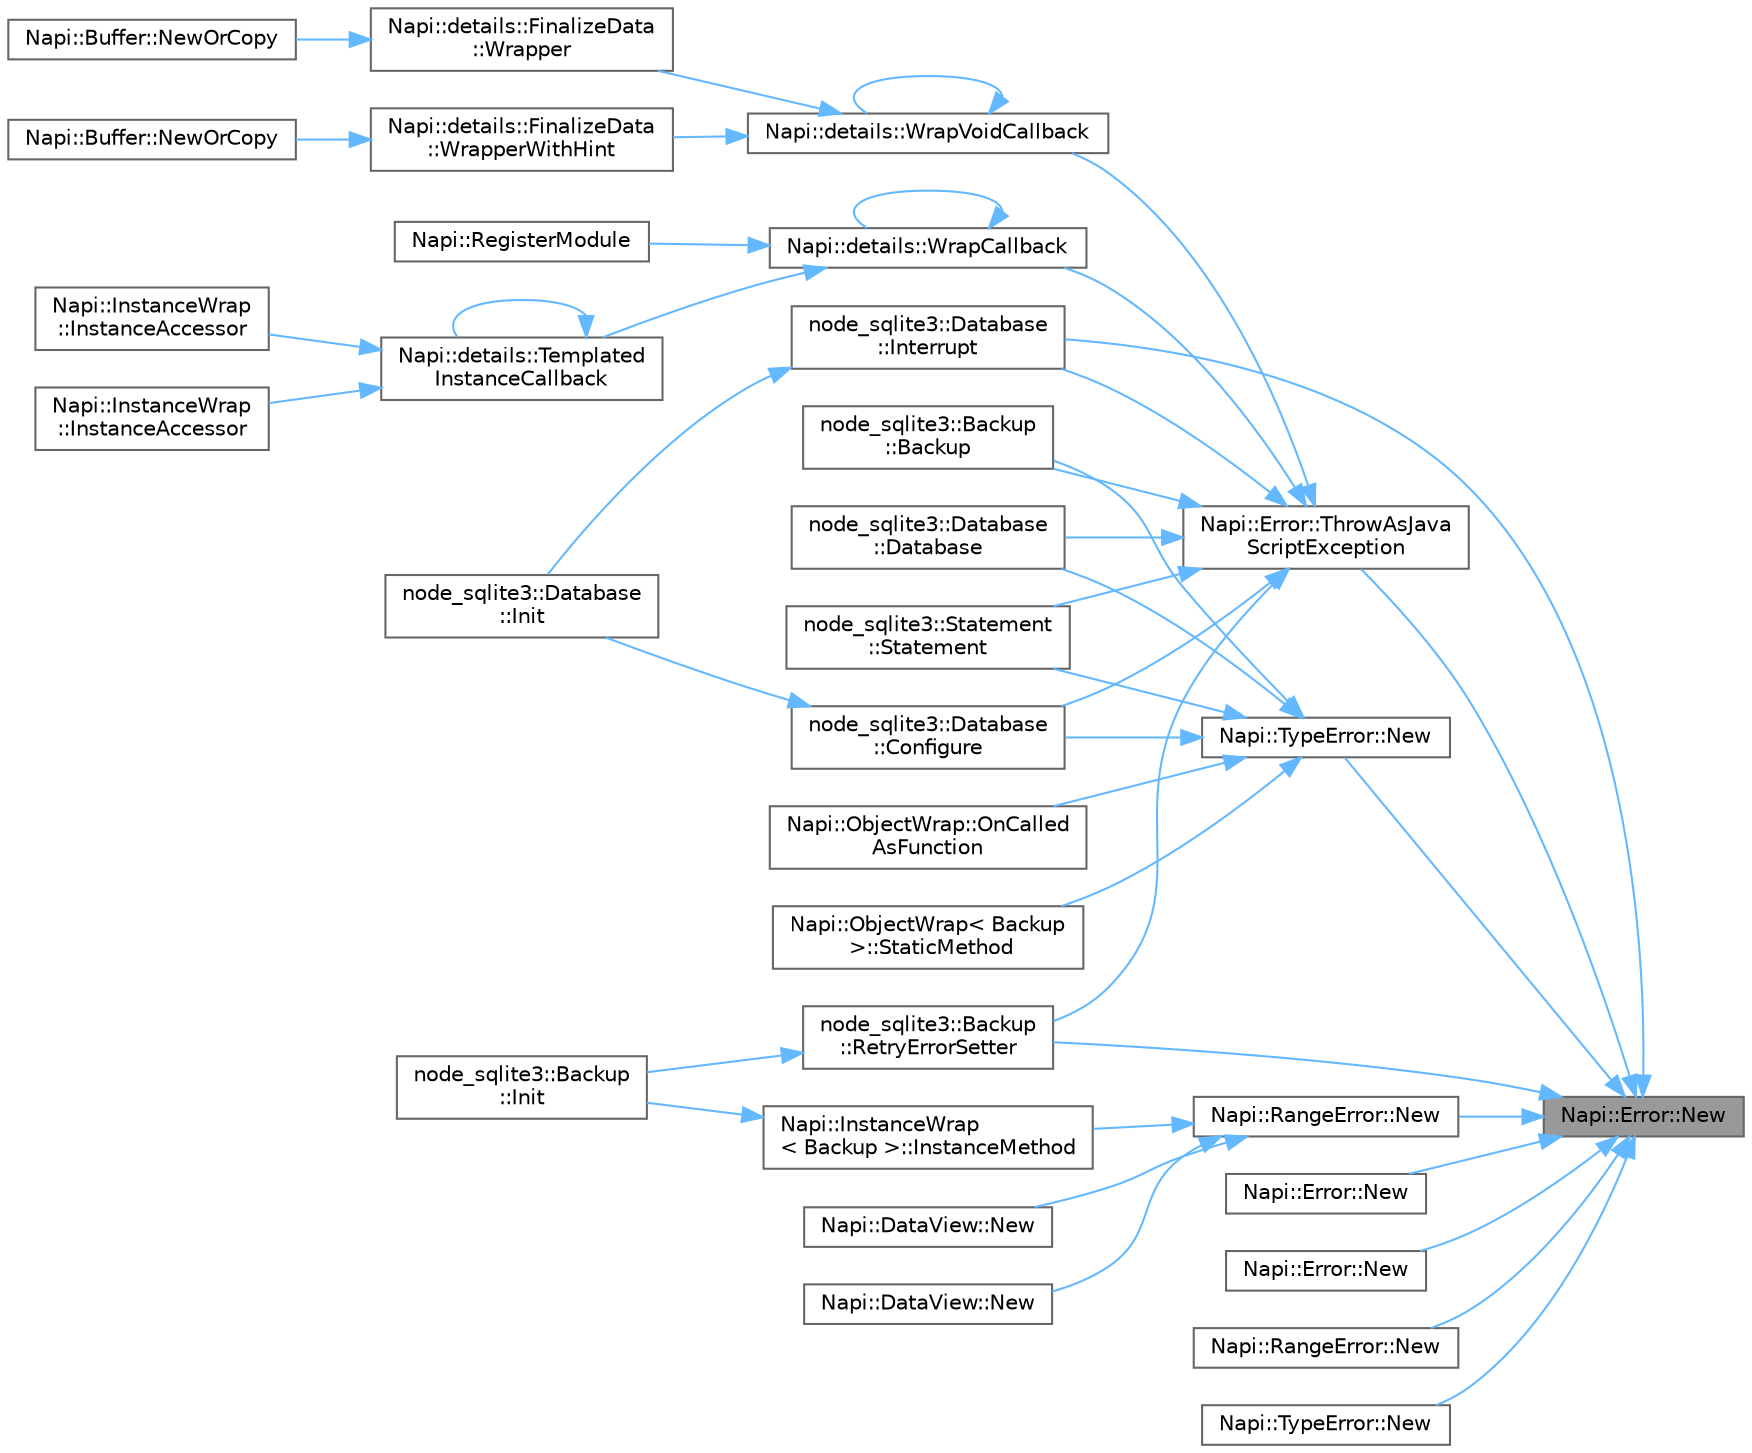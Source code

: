 digraph "Napi::Error::New"
{
 // LATEX_PDF_SIZE
  bgcolor="transparent";
  edge [fontname=Helvetica,fontsize=10,labelfontname=Helvetica,labelfontsize=10];
  node [fontname=Helvetica,fontsize=10,shape=box,height=0.2,width=0.4];
  rankdir="RL";
  Node1 [id="Node000001",label="Napi::Error::New",height=0.2,width=0.4,color="gray40", fillcolor="grey60", style="filled", fontcolor="black",tooltip=" "];
  Node1 -> Node2 [id="edge42_Node000001_Node000002",dir="back",color="steelblue1",style="solid",tooltip=" "];
  Node2 [id="Node000002",label="node_sqlite3::Database\l::Interrupt",height=0.2,width=0.4,color="grey40", fillcolor="white", style="filled",URL="$classnode__sqlite3_1_1_database.html#a3e034b41857b837fe55ba2b8757e4ad8",tooltip=" "];
  Node2 -> Node3 [id="edge43_Node000002_Node000003",dir="back",color="steelblue1",style="solid",tooltip=" "];
  Node3 [id="Node000003",label="node_sqlite3::Database\l::Init",height=0.2,width=0.4,color="grey40", fillcolor="white", style="filled",URL="$classnode__sqlite3_1_1_database.html#a74347e00418fa1cfcb9e18c694c7a612",tooltip=" "];
  Node1 -> Node4 [id="edge44_Node000001_Node000004",dir="back",color="steelblue1",style="solid",tooltip=" "];
  Node4 [id="Node000004",label="Napi::Error::New",height=0.2,width=0.4,color="grey40", fillcolor="white", style="filled",URL="$class_napi_1_1_error.html#a97f33d9530097e7ec4de83917acba24c",tooltip=" "];
  Node1 -> Node5 [id="edge45_Node000001_Node000005",dir="back",color="steelblue1",style="solid",tooltip=" "];
  Node5 [id="Node000005",label="Napi::Error::New",height=0.2,width=0.4,color="grey40", fillcolor="white", style="filled",URL="$class_napi_1_1_error.html#ae13e4bc27413ecd12dcfb6603f16cfa2",tooltip=" "];
  Node1 -> Node6 [id="edge46_Node000001_Node000006",dir="back",color="steelblue1",style="solid",tooltip=" "];
  Node6 [id="Node000006",label="Napi::RangeError::New",height=0.2,width=0.4,color="grey40", fillcolor="white", style="filled",URL="$class_napi_1_1_range_error.html#a63bc7fbf21b34af130ac923118a123a7",tooltip=" "];
  Node6 -> Node7 [id="edge47_Node000006_Node000007",dir="back",color="steelblue1",style="solid",tooltip=" "];
  Node7 [id="Node000007",label="Napi::InstanceWrap\l\< Backup \>::InstanceMethod",height=0.2,width=0.4,color="grey40", fillcolor="white", style="filled",URL="$class_napi_1_1_instance_wrap.html#afc90b95e3e63c0130a424b1e4a0f7899",tooltip=" "];
  Node7 -> Node8 [id="edge48_Node000007_Node000008",dir="back",color="steelblue1",style="solid",tooltip=" "];
  Node8 [id="Node000008",label="node_sqlite3::Backup\l::Init",height=0.2,width=0.4,color="grey40", fillcolor="white", style="filled",URL="$classnode__sqlite3_1_1_backup.html#ae511b656411586039109b41428e3b4f1",tooltip=" "];
  Node6 -> Node9 [id="edge49_Node000006_Node000009",dir="back",color="steelblue1",style="solid",tooltip=" "];
  Node9 [id="Node000009",label="Napi::DataView::New",height=0.2,width=0.4,color="grey40", fillcolor="white", style="filled",URL="$class_napi_1_1_data_view.html#a0f5c45233562befdc5e9064d922b89c1",tooltip=" "];
  Node6 -> Node10 [id="edge50_Node000006_Node000010",dir="back",color="steelblue1",style="solid",tooltip=" "];
  Node10 [id="Node000010",label="Napi::DataView::New",height=0.2,width=0.4,color="grey40", fillcolor="white", style="filled",URL="$class_napi_1_1_data_view.html#a75aca6a99e5d79a23a3dfbcfc3c29af1",tooltip=" "];
  Node1 -> Node11 [id="edge51_Node000001_Node000011",dir="back",color="steelblue1",style="solid",tooltip=" "];
  Node11 [id="Node000011",label="Napi::RangeError::New",height=0.2,width=0.4,color="grey40", fillcolor="white", style="filled",URL="$class_napi_1_1_range_error.html#aff4fac29d05b5587f9e41f4c7d9c7a3a",tooltip=" "];
  Node1 -> Node12 [id="edge52_Node000001_Node000012",dir="back",color="steelblue1",style="solid",tooltip=" "];
  Node12 [id="Node000012",label="Napi::TypeError::New",height=0.2,width=0.4,color="grey40", fillcolor="white", style="filled",URL="$class_napi_1_1_type_error.html#a61771d5e0220d480f810097af673da92",tooltip=" "];
  Node12 -> Node13 [id="edge53_Node000012_Node000013",dir="back",color="steelblue1",style="solid",tooltip=" "];
  Node13 [id="Node000013",label="node_sqlite3::Backup\l::Backup",height=0.2,width=0.4,color="grey40", fillcolor="white", style="filled",URL="$classnode__sqlite3_1_1_backup.html#a2f7c7f434b24b3f36f1f6aa9b3ef1fbc",tooltip=" "];
  Node12 -> Node14 [id="edge54_Node000012_Node000014",dir="back",color="steelblue1",style="solid",tooltip=" "];
  Node14 [id="Node000014",label="node_sqlite3::Database\l::Configure",height=0.2,width=0.4,color="grey40", fillcolor="white", style="filled",URL="$classnode__sqlite3_1_1_database.html#a372193fc006b0ee71755c20d67e456fb",tooltip=" "];
  Node14 -> Node3 [id="edge55_Node000014_Node000003",dir="back",color="steelblue1",style="solid",tooltip=" "];
  Node12 -> Node15 [id="edge56_Node000012_Node000015",dir="back",color="steelblue1",style="solid",tooltip=" "];
  Node15 [id="Node000015",label="node_sqlite3::Database\l::Database",height=0.2,width=0.4,color="grey40", fillcolor="white", style="filled",URL="$classnode__sqlite3_1_1_database.html#a33295029bca0f77a5c17ea4ce7b009f2",tooltip=" "];
  Node12 -> Node16 [id="edge57_Node000012_Node000016",dir="back",color="steelblue1",style="solid",tooltip=" "];
  Node16 [id="Node000016",label="Napi::ObjectWrap::OnCalled\lAsFunction",height=0.2,width=0.4,color="grey40", fillcolor="white", style="filled",URL="$class_napi_1_1_object_wrap.html#a08581d4e6b4614790b4bc751f894ad50",tooltip=" "];
  Node12 -> Node17 [id="edge58_Node000012_Node000017",dir="back",color="steelblue1",style="solid",tooltip=" "];
  Node17 [id="Node000017",label="node_sqlite3::Statement\l::Statement",height=0.2,width=0.4,color="grey40", fillcolor="white", style="filled",URL="$classnode__sqlite3_1_1_statement.html#a44a25df6ae24c70d0a13279687113666",tooltip=" "];
  Node12 -> Node18 [id="edge59_Node000012_Node000018",dir="back",color="steelblue1",style="solid",tooltip=" "];
  Node18 [id="Node000018",label="Napi::ObjectWrap\< Backup\l \>::StaticMethod",height=0.2,width=0.4,color="grey40", fillcolor="white", style="filled",URL="$class_napi_1_1_object_wrap.html#a42c4a362993960effd4ce7da0b3d5578",tooltip=" "];
  Node1 -> Node19 [id="edge60_Node000001_Node000019",dir="back",color="steelblue1",style="solid",tooltip=" "];
  Node19 [id="Node000019",label="Napi::TypeError::New",height=0.2,width=0.4,color="grey40", fillcolor="white", style="filled",URL="$class_napi_1_1_type_error.html#af77258fa22e791b0a3ad86d200dab81c",tooltip=" "];
  Node1 -> Node20 [id="edge61_Node000001_Node000020",dir="back",color="steelblue1",style="solid",tooltip=" "];
  Node20 [id="Node000020",label="node_sqlite3::Backup\l::RetryErrorSetter",height=0.2,width=0.4,color="grey40", fillcolor="white", style="filled",URL="$classnode__sqlite3_1_1_backup.html#aba66b6d7a2ce87718bc961533a1c22be",tooltip=" "];
  Node20 -> Node8 [id="edge62_Node000020_Node000008",dir="back",color="steelblue1",style="solid",tooltip=" "];
  Node1 -> Node21 [id="edge63_Node000001_Node000021",dir="back",color="steelblue1",style="solid",tooltip=" "];
  Node21 [id="Node000021",label="Napi::Error::ThrowAsJava\lScriptException",height=0.2,width=0.4,color="grey40", fillcolor="white", style="filled",URL="$class_napi_1_1_error.html#af657bb938d951eccca6cf9e4983601d9",tooltip=" "];
  Node21 -> Node13 [id="edge64_Node000021_Node000013",dir="back",color="steelblue1",style="solid",tooltip=" "];
  Node21 -> Node14 [id="edge65_Node000021_Node000014",dir="back",color="steelblue1",style="solid",tooltip=" "];
  Node21 -> Node15 [id="edge66_Node000021_Node000015",dir="back",color="steelblue1",style="solid",tooltip=" "];
  Node21 -> Node2 [id="edge67_Node000021_Node000002",dir="back",color="steelblue1",style="solid",tooltip=" "];
  Node21 -> Node20 [id="edge68_Node000021_Node000020",dir="back",color="steelblue1",style="solid",tooltip=" "];
  Node21 -> Node17 [id="edge69_Node000021_Node000017",dir="back",color="steelblue1",style="solid",tooltip=" "];
  Node21 -> Node22 [id="edge70_Node000021_Node000022",dir="back",color="steelblue1",style="solid",tooltip=" "];
  Node22 [id="Node000022",label="Napi::details::WrapCallback",height=0.2,width=0.4,color="grey40", fillcolor="white", style="filled",URL="$namespace_napi_1_1details.html#ad7dfc06e482555ea99ae09b2e55bc79d",tooltip=" "];
  Node22 -> Node23 [id="edge71_Node000022_Node000023",dir="back",color="steelblue1",style="solid",tooltip=" "];
  Node23 [id="Node000023",label="Napi::RegisterModule",height=0.2,width=0.4,color="grey40", fillcolor="white", style="filled",URL="$namespace_napi.html#a5858c5e2c78b25d80e4d582820dda0a8",tooltip=" "];
  Node22 -> Node24 [id="edge72_Node000022_Node000024",dir="back",color="steelblue1",style="solid",tooltip=" "];
  Node24 [id="Node000024",label="Napi::details::Templated\lInstanceCallback",height=0.2,width=0.4,color="grey40", fillcolor="white", style="filled",URL="$namespace_napi_1_1details.html#af616a966dd94b3cb1272bc7864623eba",tooltip=" "];
  Node24 -> Node25 [id="edge73_Node000024_Node000025",dir="back",color="steelblue1",style="solid",tooltip=" "];
  Node25 [id="Node000025",label="Napi::InstanceWrap\l::InstanceAccessor",height=0.2,width=0.4,color="grey40", fillcolor="white", style="filled",URL="$class_napi_1_1_instance_wrap.html#a393883f6685da45e82ec1ae79bdec19d",tooltip=" "];
  Node24 -> Node26 [id="edge74_Node000024_Node000026",dir="back",color="steelblue1",style="solid",tooltip=" "];
  Node26 [id="Node000026",label="Napi::InstanceWrap\l::InstanceAccessor",height=0.2,width=0.4,color="grey40", fillcolor="white", style="filled",URL="$class_napi_1_1_instance_wrap.html#adca0f4d098e7b41199b4ecd60d3a66a0",tooltip=" "];
  Node24 -> Node24 [id="edge75_Node000024_Node000024",dir="back",color="steelblue1",style="solid",tooltip=" "];
  Node22 -> Node22 [id="edge76_Node000022_Node000022",dir="back",color="steelblue1",style="solid",tooltip=" "];
  Node21 -> Node27 [id="edge77_Node000021_Node000027",dir="back",color="steelblue1",style="solid",tooltip=" "];
  Node27 [id="Node000027",label="Napi::details::WrapVoidCallback",height=0.2,width=0.4,color="grey40", fillcolor="white", style="filled",URL="$namespace_napi_1_1details.html#a3b92109504231e15075d3c7d93bfc8bb",tooltip=" "];
  Node27 -> Node28 [id="edge78_Node000027_Node000028",dir="back",color="steelblue1",style="solid",tooltip=" "];
  Node28 [id="Node000028",label="Napi::details::FinalizeData\l::Wrapper",height=0.2,width=0.4,color="grey40", fillcolor="white", style="filled",URL="$struct_napi_1_1details_1_1_finalize_data.html#aeef2f137eadbe4807703f288ade492e1",tooltip=" "];
  Node28 -> Node29 [id="edge79_Node000028_Node000029",dir="back",color="steelblue1",style="solid",tooltip=" "];
  Node29 [id="Node000029",label="Napi::Buffer::NewOrCopy",height=0.2,width=0.4,color="grey40", fillcolor="white", style="filled",URL="$class_napi_1_1_buffer.html#af8aa884969d921f542a870fae6e486b0",tooltip=" "];
  Node27 -> Node30 [id="edge80_Node000027_Node000030",dir="back",color="steelblue1",style="solid",tooltip=" "];
  Node30 [id="Node000030",label="Napi::details::FinalizeData\l::WrapperWithHint",height=0.2,width=0.4,color="grey40", fillcolor="white", style="filled",URL="$struct_napi_1_1details_1_1_finalize_data.html#a62066c13c6c6c6c1cd93931cc82220ee",tooltip=" "];
  Node30 -> Node31 [id="edge81_Node000030_Node000031",dir="back",color="steelblue1",style="solid",tooltip=" "];
  Node31 [id="Node000031",label="Napi::Buffer::NewOrCopy",height=0.2,width=0.4,color="grey40", fillcolor="white", style="filled",URL="$class_napi_1_1_buffer.html#abcdcd918b17a43324d73a357a610b80b",tooltip=" "];
  Node27 -> Node27 [id="edge82_Node000027_Node000027",dir="back",color="steelblue1",style="solid",tooltip=" "];
}
